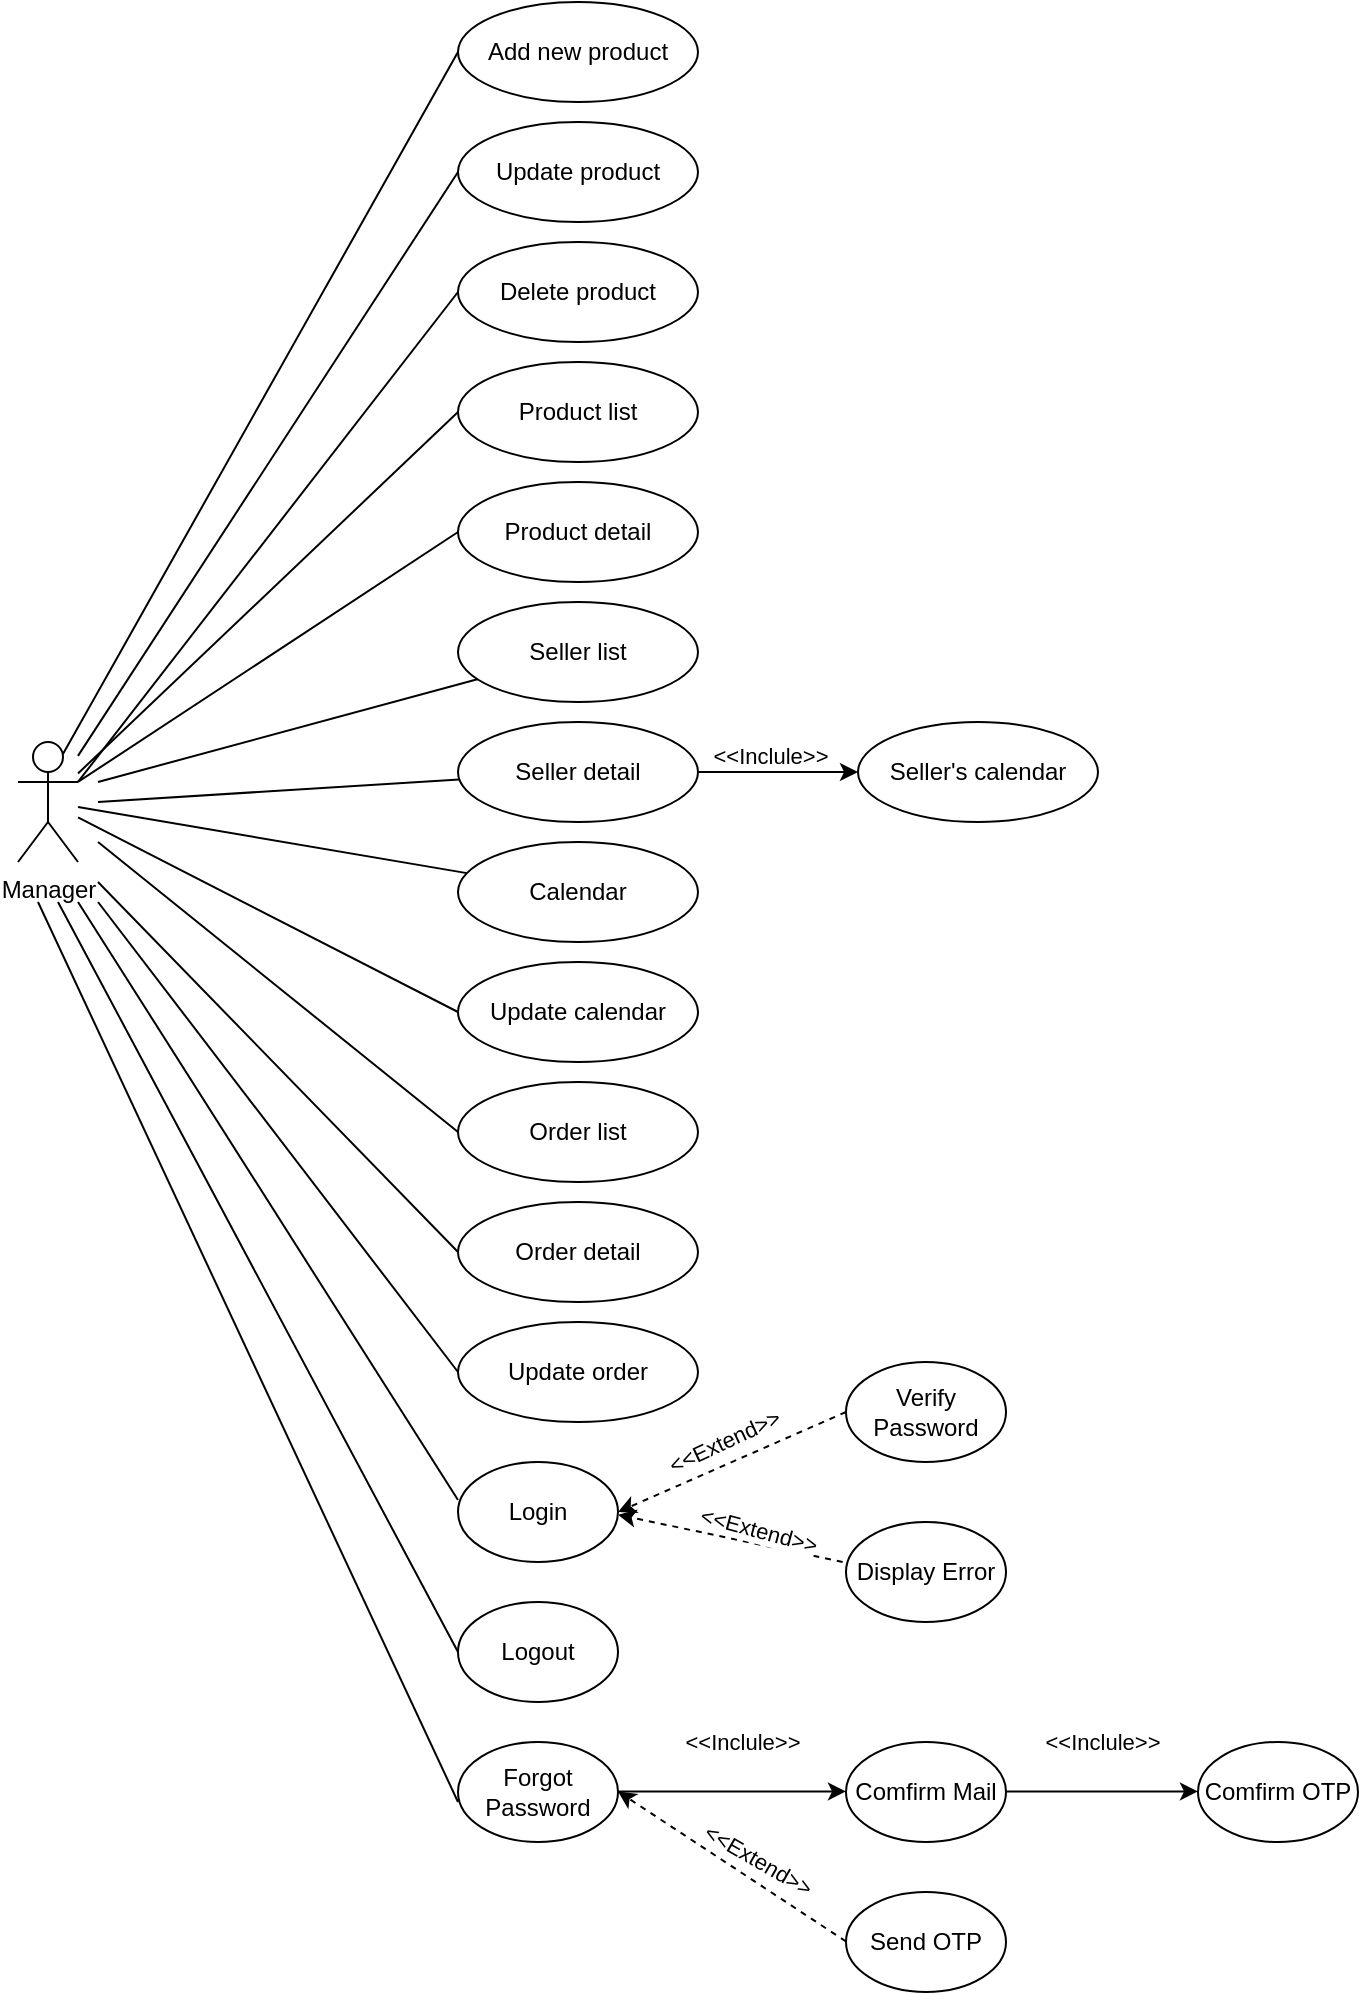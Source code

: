 <mxfile version="14.7.6" type="device"><diagram id="EvY8NaeNiPxVDB7An1Ut" name="Page-1"><mxGraphModel dx="868" dy="482" grid="1" gridSize="10" guides="1" tooltips="1" connect="1" arrows="1" fold="1" page="1" pageScale="1" pageWidth="850" pageHeight="1100" math="0" shadow="0"><root><mxCell id="0"/><mxCell id="1" parent="0"/><mxCell id="ovPoj_WtX1wTpcIY1L02-2" value="Add new product" style="ellipse;whiteSpace=wrap;html=1;" vertex="1" parent="1"><mxGeometry x="270" y="20" width="120" height="50" as="geometry"/></mxCell><mxCell id="ovPoj_WtX1wTpcIY1L02-3" value="Update product" style="ellipse;whiteSpace=wrap;html=1;" vertex="1" parent="1"><mxGeometry x="270" y="80" width="120" height="50" as="geometry"/></mxCell><mxCell id="ovPoj_WtX1wTpcIY1L02-4" value="Delete product" style="ellipse;whiteSpace=wrap;html=1;" vertex="1" parent="1"><mxGeometry x="270" y="140" width="120" height="50" as="geometry"/></mxCell><mxCell id="ovPoj_WtX1wTpcIY1L02-5" value="Product list" style="ellipse;whiteSpace=wrap;html=1;" vertex="1" parent="1"><mxGeometry x="270" y="200" width="120" height="50" as="geometry"/></mxCell><mxCell id="ovPoj_WtX1wTpcIY1L02-9" value="Product detail" style="ellipse;whiteSpace=wrap;html=1;" vertex="1" parent="1"><mxGeometry x="270" y="260" width="120" height="50" as="geometry"/></mxCell><mxCell id="ovPoj_WtX1wTpcIY1L02-10" value="Seller list" style="ellipse;whiteSpace=wrap;html=1;" vertex="1" parent="1"><mxGeometry x="270" y="320" width="120" height="50" as="geometry"/></mxCell><mxCell id="ovPoj_WtX1wTpcIY1L02-11" value="Seller detail" style="ellipse;whiteSpace=wrap;html=1;" vertex="1" parent="1"><mxGeometry x="270" y="380" width="120" height="50" as="geometry"/></mxCell><mxCell id="ovPoj_WtX1wTpcIY1L02-12" value="Calendar" style="ellipse;whiteSpace=wrap;html=1;" vertex="1" parent="1"><mxGeometry x="270" y="440" width="120" height="50" as="geometry"/></mxCell><mxCell id="ovPoj_WtX1wTpcIY1L02-13" value="Update calendar" style="ellipse;whiteSpace=wrap;html=1;" vertex="1" parent="1"><mxGeometry x="270" y="500" width="120" height="50" as="geometry"/></mxCell><mxCell id="ovPoj_WtX1wTpcIY1L02-14" value="Seller's calendar" style="ellipse;whiteSpace=wrap;html=1;" vertex="1" parent="1"><mxGeometry x="470" y="380" width="120" height="50" as="geometry"/></mxCell><mxCell id="ovPoj_WtX1wTpcIY1L02-16" value="Order list" style="ellipse;whiteSpace=wrap;html=1;" vertex="1" parent="1"><mxGeometry x="270" y="560" width="120" height="50" as="geometry"/></mxCell><mxCell id="ovPoj_WtX1wTpcIY1L02-17" value="Update order" style="ellipse;whiteSpace=wrap;html=1;" vertex="1" parent="1"><mxGeometry x="270" y="680" width="120" height="50" as="geometry"/></mxCell><mxCell id="ovPoj_WtX1wTpcIY1L02-18" value="Order detail" style="ellipse;whiteSpace=wrap;html=1;" vertex="1" parent="1"><mxGeometry x="270" y="620" width="120" height="50" as="geometry"/></mxCell><mxCell id="ovPoj_WtX1wTpcIY1L02-19" value="Manager" style="shape=umlActor;verticalLabelPosition=bottom;verticalAlign=top;html=1;" vertex="1" parent="1"><mxGeometry x="50" y="390" width="30" height="60" as="geometry"/></mxCell><mxCell id="ovPoj_WtX1wTpcIY1L02-23" value="" style="endArrow=none;html=1;entryX=0;entryY=0.5;entryDx=0;entryDy=0;exitX=0.75;exitY=0.1;exitDx=0;exitDy=0;exitPerimeter=0;" edge="1" parent="1" source="ovPoj_WtX1wTpcIY1L02-19" target="ovPoj_WtX1wTpcIY1L02-2"><mxGeometry width="50" height="50" relative="1" as="geometry"><mxPoint x="400" y="280" as="sourcePoint"/><mxPoint x="450" y="230" as="targetPoint"/></mxGeometry></mxCell><mxCell id="ovPoj_WtX1wTpcIY1L02-24" value="" style="endArrow=none;html=1;entryX=0;entryY=0.5;entryDx=0;entryDy=0;" edge="1" parent="1" source="ovPoj_WtX1wTpcIY1L02-19" target="ovPoj_WtX1wTpcIY1L02-3"><mxGeometry width="50" height="50" relative="1" as="geometry"><mxPoint x="400" y="280" as="sourcePoint"/><mxPoint x="450" y="230" as="targetPoint"/></mxGeometry></mxCell><mxCell id="ovPoj_WtX1wTpcIY1L02-25" value="" style="endArrow=none;html=1;exitX=1;exitY=0.333;exitDx=0;exitDy=0;exitPerimeter=0;entryX=0;entryY=0.5;entryDx=0;entryDy=0;" edge="1" parent="1" source="ovPoj_WtX1wTpcIY1L02-19" target="ovPoj_WtX1wTpcIY1L02-4"><mxGeometry width="50" height="50" relative="1" as="geometry"><mxPoint x="400" y="280" as="sourcePoint"/><mxPoint x="450" y="230" as="targetPoint"/></mxGeometry></mxCell><mxCell id="ovPoj_WtX1wTpcIY1L02-26" value="" style="endArrow=none;html=1;entryX=0;entryY=0.5;entryDx=0;entryDy=0;" edge="1" parent="1" source="ovPoj_WtX1wTpcIY1L02-19" target="ovPoj_WtX1wTpcIY1L02-5"><mxGeometry width="50" height="50" relative="1" as="geometry"><mxPoint x="400" y="280" as="sourcePoint"/><mxPoint x="450" y="230" as="targetPoint"/></mxGeometry></mxCell><mxCell id="ovPoj_WtX1wTpcIY1L02-27" value="" style="endArrow=none;html=1;exitX=1;exitY=0.333;exitDx=0;exitDy=0;exitPerimeter=0;entryX=0;entryY=0.5;entryDx=0;entryDy=0;" edge="1" parent="1" source="ovPoj_WtX1wTpcIY1L02-19" target="ovPoj_WtX1wTpcIY1L02-9"><mxGeometry width="50" height="50" relative="1" as="geometry"><mxPoint x="400" y="380" as="sourcePoint"/><mxPoint x="450" y="330" as="targetPoint"/></mxGeometry></mxCell><mxCell id="ovPoj_WtX1wTpcIY1L02-28" value="" style="endArrow=none;html=1;" edge="1" parent="1" target="ovPoj_WtX1wTpcIY1L02-10"><mxGeometry width="50" height="50" relative="1" as="geometry"><mxPoint x="90" y="410" as="sourcePoint"/><mxPoint x="450" y="330" as="targetPoint"/></mxGeometry></mxCell><mxCell id="ovPoj_WtX1wTpcIY1L02-29" value="" style="endArrow=none;html=1;" edge="1" parent="1" source="ovPoj_WtX1wTpcIY1L02-19" target="ovPoj_WtX1wTpcIY1L02-12"><mxGeometry width="50" height="50" relative="1" as="geometry"><mxPoint x="400" y="580" as="sourcePoint"/><mxPoint x="450" y="530" as="targetPoint"/></mxGeometry></mxCell><mxCell id="ovPoj_WtX1wTpcIY1L02-30" value="" style="endArrow=none;html=1;entryX=0;entryY=0.5;entryDx=0;entryDy=0;" edge="1" parent="1" source="ovPoj_WtX1wTpcIY1L02-19" target="ovPoj_WtX1wTpcIY1L02-13"><mxGeometry width="50" height="50" relative="1" as="geometry"><mxPoint x="90" y="440" as="sourcePoint"/><mxPoint x="450" y="430" as="targetPoint"/></mxGeometry></mxCell><mxCell id="ovPoj_WtX1wTpcIY1L02-31" value="" style="endArrow=none;html=1;entryX=0;entryY=0.5;entryDx=0;entryDy=0;" edge="1" parent="1" target="ovPoj_WtX1wTpcIY1L02-16"><mxGeometry width="50" height="50" relative="1" as="geometry"><mxPoint x="90" y="440" as="sourcePoint"/><mxPoint x="450" y="530" as="targetPoint"/></mxGeometry></mxCell><mxCell id="ovPoj_WtX1wTpcIY1L02-32" value="" style="endArrow=none;html=1;entryX=0;entryY=0.5;entryDx=0;entryDy=0;" edge="1" parent="1" target="ovPoj_WtX1wTpcIY1L02-18"><mxGeometry width="50" height="50" relative="1" as="geometry"><mxPoint x="90" y="460" as="sourcePoint"/><mxPoint x="450" y="530" as="targetPoint"/></mxGeometry></mxCell><mxCell id="ovPoj_WtX1wTpcIY1L02-33" value="" style="endArrow=none;html=1;entryX=0;entryY=0.5;entryDx=0;entryDy=0;" edge="1" parent="1" target="ovPoj_WtX1wTpcIY1L02-17"><mxGeometry width="50" height="50" relative="1" as="geometry"><mxPoint x="90" y="470" as="sourcePoint"/><mxPoint x="450" y="530" as="targetPoint"/></mxGeometry></mxCell><mxCell id="ovPoj_WtX1wTpcIY1L02-34" value="" style="endArrow=none;html=1;" edge="1" parent="1" target="ovPoj_WtX1wTpcIY1L02-11"><mxGeometry width="50" height="50" relative="1" as="geometry"><mxPoint x="90" y="420" as="sourcePoint"/><mxPoint x="450" y="330" as="targetPoint"/></mxGeometry></mxCell><mxCell id="ovPoj_WtX1wTpcIY1L02-37" value="&amp;lt;&amp;lt;Inclule&amp;gt;&amp;gt;" style="edgeLabel;resizable=0;html=1;align=center;verticalAlign=middle;" connectable="0" vertex="1" parent="1"><mxGeometry x="410.003" y="319.996" as="geometry"><mxPoint x="16" y="77" as="offset"/></mxGeometry></mxCell><mxCell id="ovPoj_WtX1wTpcIY1L02-38" style="edgeStyle=orthogonalEdgeStyle;rounded=0;orthogonalLoop=1;jettySize=auto;html=1;exitX=1;exitY=0.5;exitDx=0;exitDy=0;entryX=0;entryY=0.5;entryDx=0;entryDy=0;" edge="1" parent="1" source="ovPoj_WtX1wTpcIY1L02-11" target="ovPoj_WtX1wTpcIY1L02-14"><mxGeometry relative="1" as="geometry"><mxPoint x="360" y="350" as="sourcePoint"/><mxPoint x="474" y="350" as="targetPoint"/></mxGeometry></mxCell><mxCell id="ovPoj_WtX1wTpcIY1L02-39" value="Login" style="ellipse;whiteSpace=wrap;html=1;" vertex="1" parent="1"><mxGeometry x="270" y="750" width="80" height="50" as="geometry"/></mxCell><mxCell id="ovPoj_WtX1wTpcIY1L02-40" value="Verify&lt;br&gt;Password" style="ellipse;whiteSpace=wrap;html=1;" vertex="1" parent="1"><mxGeometry x="464" y="700" width="80" height="50" as="geometry"/></mxCell><mxCell id="ovPoj_WtX1wTpcIY1L02-41" value="Display Error" style="ellipse;whiteSpace=wrap;html=1;" vertex="1" parent="1"><mxGeometry x="464" y="780" width="80" height="50" as="geometry"/></mxCell><mxCell id="ovPoj_WtX1wTpcIY1L02-42" value="Logout" style="ellipse;whiteSpace=wrap;html=1;" vertex="1" parent="1"><mxGeometry x="270" y="820" width="80" height="50" as="geometry"/></mxCell><mxCell id="ovPoj_WtX1wTpcIY1L02-43" value="" style="endArrow=none;html=1;" edge="1" parent="1"><mxGeometry width="50" height="50" relative="1" as="geometry"><mxPoint x="80" y="470" as="sourcePoint"/><mxPoint x="270" y="769" as="targetPoint"/></mxGeometry></mxCell><mxCell id="ovPoj_WtX1wTpcIY1L02-44" value="" style="endArrow=none;html=1;entryX=0;entryY=0.5;entryDx=0;entryDy=0;" edge="1" parent="1" target="ovPoj_WtX1wTpcIY1L02-42"><mxGeometry width="50" height="50" relative="1" as="geometry"><mxPoint x="70" y="470" as="sourcePoint"/><mxPoint x="277.04" y="779" as="targetPoint"/></mxGeometry></mxCell><mxCell id="ovPoj_WtX1wTpcIY1L02-45" value="" style="endArrow=classic;html=1;dashed=1;exitX=0;exitY=0.5;exitDx=0;exitDy=0;entryX=1;entryY=0.5;entryDx=0;entryDy=0;" edge="1" parent="1"><mxGeometry relative="1" as="geometry"><mxPoint x="464" y="725" as="sourcePoint"/><mxPoint x="350" y="775" as="targetPoint"/></mxGeometry></mxCell><mxCell id="ovPoj_WtX1wTpcIY1L02-46" value="&amp;lt;&amp;lt;Extend&amp;gt;&amp;gt;" style="edgeLabel;resizable=0;html=1;align=center;verticalAlign=middle;rotation=-25;" connectable="0" vertex="1" parent="ovPoj_WtX1wTpcIY1L02-45"><mxGeometry relative="1" as="geometry"><mxPoint x="-5" y="-10" as="offset"/></mxGeometry></mxCell><mxCell id="ovPoj_WtX1wTpcIY1L02-47" value="" style="endArrow=classic;html=1;dashed=1;exitX=-0.021;exitY=0.373;exitDx=0;exitDy=0;exitPerimeter=0;entryX=1;entryY=0.5;entryDx=0;entryDy=0;" edge="1" parent="1"><mxGeometry relative="1" as="geometry"><mxPoint x="462.32" y="800" as="sourcePoint"/><mxPoint x="350" y="776.35" as="targetPoint"/></mxGeometry></mxCell><mxCell id="ovPoj_WtX1wTpcIY1L02-48" value="&amp;lt;&amp;lt;Extend&amp;gt;&amp;gt;" style="edgeLabel;resizable=0;html=1;align=center;verticalAlign=middle;rotation=15;" connectable="0" vertex="1" parent="ovPoj_WtX1wTpcIY1L02-47"><mxGeometry relative="1" as="geometry"><mxPoint x="14" y="-4" as="offset"/></mxGeometry></mxCell><mxCell id="ovPoj_WtX1wTpcIY1L02-51" value="Forgot Password" style="ellipse;whiteSpace=wrap;html=1;" vertex="1" parent="1"><mxGeometry x="270" y="890" width="80" height="50" as="geometry"/></mxCell><mxCell id="ovPoj_WtX1wTpcIY1L02-52" value="Comfirm Mail" style="ellipse;whiteSpace=wrap;html=1;" vertex="1" parent="1"><mxGeometry x="464" y="890" width="80" height="50" as="geometry"/></mxCell><mxCell id="ovPoj_WtX1wTpcIY1L02-53" value="Comfirm OTP" style="ellipse;whiteSpace=wrap;html=1;" vertex="1" parent="1"><mxGeometry x="640" y="890" width="80" height="50" as="geometry"/></mxCell><mxCell id="ovPoj_WtX1wTpcIY1L02-54" value="Send OTP" style="ellipse;whiteSpace=wrap;html=1;" vertex="1" parent="1"><mxGeometry x="464" y="965" width="80" height="50" as="geometry"/></mxCell><mxCell id="ovPoj_WtX1wTpcIY1L02-55" value="" style="endArrow=none;html=1;" edge="1" parent="1"><mxGeometry width="50" height="50" relative="1" as="geometry"><mxPoint x="60" y="470" as="sourcePoint"/><mxPoint x="270" y="920" as="targetPoint"/></mxGeometry></mxCell><mxCell id="ovPoj_WtX1wTpcIY1L02-56" style="edgeStyle=orthogonalEdgeStyle;rounded=0;orthogonalLoop=1;jettySize=auto;html=1;" edge="1" parent="1"><mxGeometry relative="1" as="geometry"><mxPoint x="350" y="914.74" as="sourcePoint"/><mxPoint x="464" y="914.74" as="targetPoint"/></mxGeometry></mxCell><mxCell id="ovPoj_WtX1wTpcIY1L02-57" style="edgeStyle=orthogonalEdgeStyle;rounded=0;orthogonalLoop=1;jettySize=auto;html=1;entryX=0;entryY=0.5;entryDx=0;entryDy=0;" edge="1" parent="1"><mxGeometry relative="1" as="geometry"><mxPoint x="544" y="914.74" as="sourcePoint"/><mxPoint x="640" y="914.74" as="targetPoint"/></mxGeometry></mxCell><mxCell id="ovPoj_WtX1wTpcIY1L02-58" value="" style="endArrow=classic;html=1;dashed=1;exitX=0;exitY=0.5;exitDx=0;exitDy=0;" edge="1" parent="1"><mxGeometry relative="1" as="geometry"><mxPoint x="464" y="989.74" as="sourcePoint"/><mxPoint x="350" y="914.74" as="targetPoint"/></mxGeometry></mxCell><mxCell id="ovPoj_WtX1wTpcIY1L02-59" value="&amp;lt;&amp;lt;Extend&amp;gt;&amp;gt;" style="edgeLabel;resizable=0;html=1;align=center;verticalAlign=middle;rotation=30;" connectable="0" vertex="1" parent="ovPoj_WtX1wTpcIY1L02-58"><mxGeometry relative="1" as="geometry"><mxPoint x="13" y="-4" as="offset"/></mxGeometry></mxCell><mxCell id="ovPoj_WtX1wTpcIY1L02-60" value="&amp;lt;&amp;lt;Inclule&amp;gt;&amp;gt;" style="edgeLabel;resizable=0;html=1;align=center;verticalAlign=middle;" connectable="0" vertex="1" parent="1"><mxGeometry x="411.543" y="889.996" as="geometry"/></mxCell><mxCell id="ovPoj_WtX1wTpcIY1L02-61" value="&amp;lt;&amp;lt;Inclule&amp;gt;&amp;gt;" style="edgeLabel;resizable=0;html=1;align=center;verticalAlign=middle;" connectable="0" vertex="1" parent="1"><mxGeometry x="591.543" y="889.996" as="geometry"/></mxCell></root></mxGraphModel></diagram></mxfile>